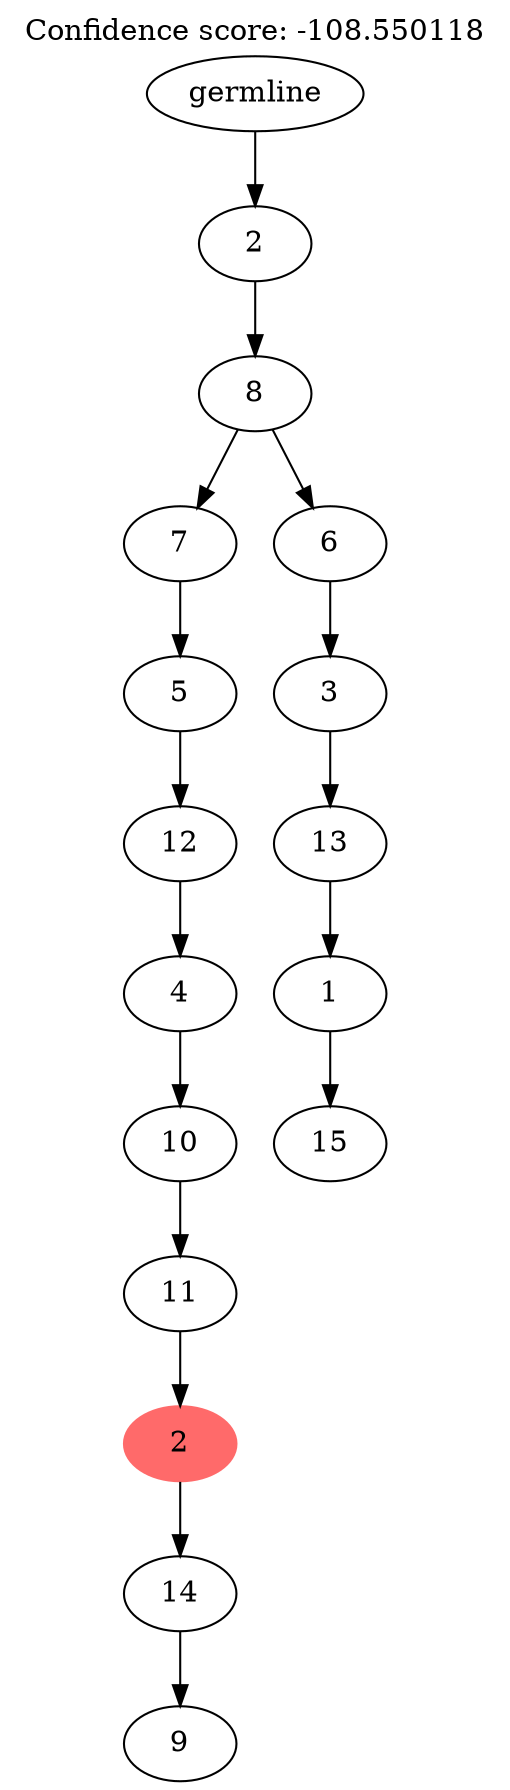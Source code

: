 digraph g {
	"15" -> "16";
	"16" [label="9"];
	"14" -> "15";
	"15" [label="14"];
	"13" -> "14";
	"14" [color=indianred1, style=filled, label="2"];
	"12" -> "13";
	"13" [label="11"];
	"11" -> "12";
	"12" [label="10"];
	"10" -> "11";
	"11" [label="4"];
	"9" -> "10";
	"10" [label="12"];
	"8" -> "9";
	"9" [label="5"];
	"6" -> "7";
	"7" [label="15"];
	"5" -> "6";
	"6" [label="1"];
	"4" -> "5";
	"5" [label="13"];
	"3" -> "4";
	"4" [label="3"];
	"2" -> "3";
	"3" [label="6"];
	"2" -> "8";
	"8" [label="7"];
	"1" -> "2";
	"2" [label="8"];
	"0" -> "1";
	"1" [label="2"];
	"0" [label="germline"];
	labelloc="t";
	label="Confidence score: -108.550118";
}

